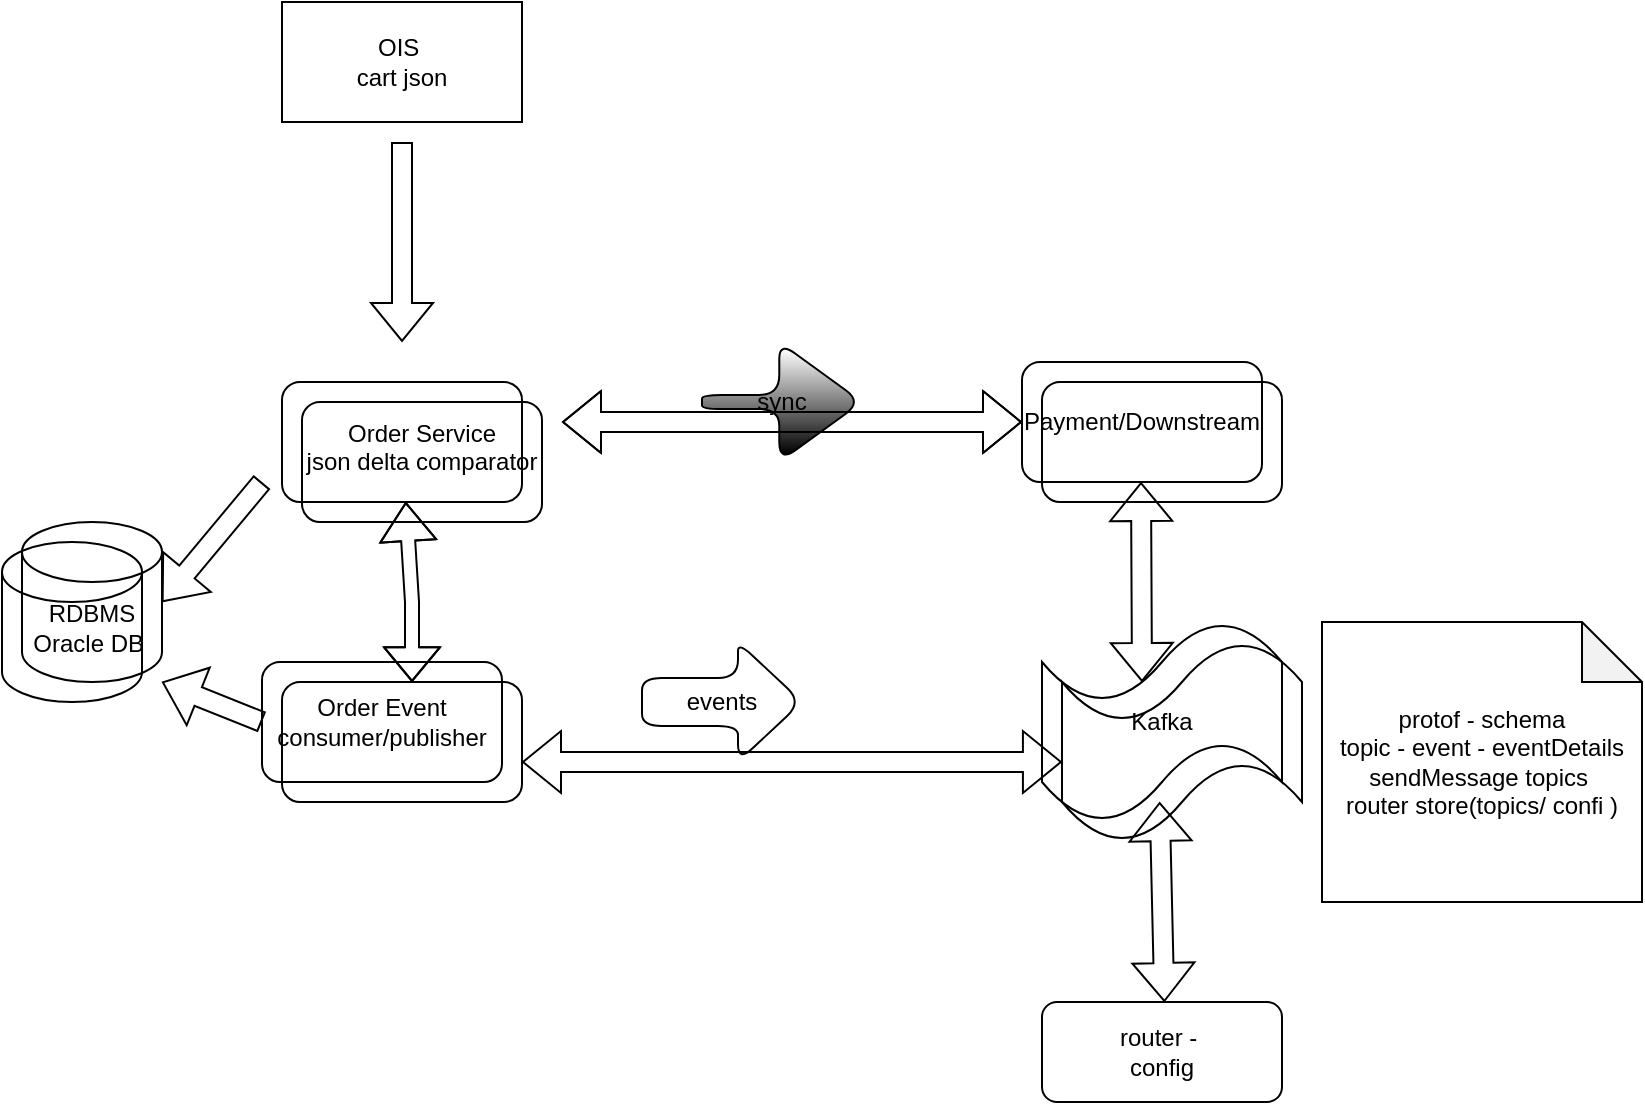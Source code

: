 <mxfile version="24.4.3" type="device">
  <diagram name="Page-1" id="xFu32hCcl2DCEVELUWvM">
    <mxGraphModel dx="1882" dy="1601" grid="1" gridSize="10" guides="1" tooltips="1" connect="1" arrows="1" fold="1" page="1" pageScale="1" pageWidth="850" pageHeight="1100" math="0" shadow="0">
      <root>
        <mxCell id="0" />
        <mxCell id="1" parent="0" />
        <mxCell id="KYUgdhLQtjPnYYOKLARj-1" value="Order Service&lt;div&gt;json delta comparator&lt;/div&gt;&lt;div&gt;&lt;br&gt;&lt;/div&gt;" style="rounded=1;whiteSpace=wrap;html=1;" parent="1" vertex="1">
          <mxGeometry x="140" y="180" width="120" height="60" as="geometry" />
        </mxCell>
        <mxCell id="KYUgdhLQtjPnYYOKLARj-2" value="Order Event&lt;div&gt;consumer/publisher&lt;/div&gt;" style="rounded=1;whiteSpace=wrap;html=1;" parent="1" vertex="1">
          <mxGeometry x="120" y="310" width="120" height="60" as="geometry" />
        </mxCell>
        <mxCell id="KYUgdhLQtjPnYYOKLARj-3" value="sync" style="shape=singleArrow;whiteSpace=wrap;html=1;arrowWidth=0.118;arrowSize=0.517;rounded=1;fillColor=default;gradientColor=default;" parent="1" vertex="1">
          <mxGeometry x="340" y="150" width="80" height="60" as="geometry" />
        </mxCell>
        <mxCell id="KYUgdhLQtjPnYYOKLARj-5" value="Payment/Downstream" style="whiteSpace=wrap;html=1;rounded=1;" parent="1" vertex="1">
          <mxGeometry x="500" y="160" width="120" height="60" as="geometry" />
        </mxCell>
        <mxCell id="KYUgdhLQtjPnYYOKLARj-8" value="events" style="shape=singleArrow;whiteSpace=wrap;html=1;arrowWidth=0.4;arrowSize=0.4;rounded=1;" parent="1" vertex="1">
          <mxGeometry x="310" y="300" width="80" height="60" as="geometry" />
        </mxCell>
        <mxCell id="KYUgdhLQtjPnYYOKLARj-12" value="Kafka" style="shape=tape;whiteSpace=wrap;html=1;" parent="1" vertex="1">
          <mxGeometry x="510" y="290" width="120" height="100" as="geometry" />
        </mxCell>
        <mxCell id="KYUgdhLQtjPnYYOKLARj-15" value="" style="shape=flexArrow;endArrow=classic;html=1;rounded=0;" parent="1" edge="1">
          <mxGeometry width="50" height="50" relative="1" as="geometry">
            <mxPoint x="190" y="50" as="sourcePoint" />
            <mxPoint x="190" y="150" as="targetPoint" />
          </mxGeometry>
        </mxCell>
        <mxCell id="KYUgdhLQtjPnYYOKLARj-17" value="protof - schema&lt;div&gt;topic - event - eventDetails&lt;/div&gt;&lt;div&gt;sendMessage topics&amp;nbsp;&lt;/div&gt;&lt;div&gt;router store(topics/ confi )&lt;/div&gt;" style="shape=note;whiteSpace=wrap;html=1;backgroundOutline=1;darkOpacity=0.05;" parent="1" vertex="1">
          <mxGeometry x="650" y="290" width="160" height="140" as="geometry" />
        </mxCell>
        <mxCell id="KYUgdhLQtjPnYYOKLARj-18" value="router -&amp;nbsp;&lt;div&gt;config&lt;/div&gt;" style="rounded=1;whiteSpace=wrap;html=1;" parent="1" vertex="1">
          <mxGeometry x="510" y="480" width="120" height="50" as="geometry" />
        </mxCell>
        <mxCell id="KYUgdhLQtjPnYYOKLARj-24" value="" style="rounded=1;whiteSpace=wrap;html=1;fillColor=none;" parent="1" vertex="1">
          <mxGeometry x="130" y="320" width="120" height="60" as="geometry" />
        </mxCell>
        <mxCell id="KYUgdhLQtjPnYYOKLARj-25" value="" style="rounded=1;whiteSpace=wrap;html=1;fillColor=none;" parent="1" vertex="1">
          <mxGeometry x="130" y="170" width="120" height="60" as="geometry" />
        </mxCell>
        <mxCell id="KYUgdhLQtjPnYYOKLARj-26" value="" style="shape=flexArrow;endArrow=classic;startArrow=classic;html=1;rounded=0;exitX=1;exitY=0.5;exitDx=0;exitDy=0;fillColor=none;strokeColor=default;shadow=0;" parent="1" edge="1">
          <mxGeometry width="100" height="100" relative="1" as="geometry">
            <mxPoint x="270" y="190" as="sourcePoint" />
            <mxPoint x="500" y="190" as="targetPoint" />
            <Array as="points">
              <mxPoint x="340" y="190" />
              <mxPoint x="360" y="190" />
            </Array>
          </mxGeometry>
        </mxCell>
        <mxCell id="KYUgdhLQtjPnYYOKLARj-29" value="RDBMS Oracle DB&amp;nbsp;" style="shape=cylinder3;whiteSpace=wrap;html=1;boundedLbl=1;backgroundOutline=1;size=15;" parent="1" vertex="1">
          <mxGeometry y="240" width="70" height="80" as="geometry" />
        </mxCell>
        <mxCell id="KYUgdhLQtjPnYYOKLARj-32" value="" style="shape=flexArrow;endArrow=classic;html=1;rounded=0;" parent="1" edge="1">
          <mxGeometry width="50" height="50" relative="1" as="geometry">
            <mxPoint x="120" y="220" as="sourcePoint" />
            <mxPoint x="70" y="280" as="targetPoint" />
          </mxGeometry>
        </mxCell>
        <mxCell id="KYUgdhLQtjPnYYOKLARj-33" value="" style="shape=flexArrow;endArrow=classic;startArrow=classic;html=1;rounded=0;width=7;startSize=5.29;" parent="1" target="KYUgdhLQtjPnYYOKLARj-25" edge="1">
          <mxGeometry width="100" height="100" relative="1" as="geometry">
            <mxPoint x="195" y="320" as="sourcePoint" />
            <mxPoint x="185" y="240" as="targetPoint" />
            <Array as="points">
              <mxPoint x="195" y="280" />
            </Array>
          </mxGeometry>
        </mxCell>
        <mxCell id="KYUgdhLQtjPnYYOKLARj-34" value="" style="shape=flexArrow;endArrow=classic;html=1;rounded=0;" parent="1" edge="1">
          <mxGeometry width="50" height="50" relative="1" as="geometry">
            <mxPoint x="120" y="340" as="sourcePoint" />
            <mxPoint x="70" y="320" as="targetPoint" />
          </mxGeometry>
        </mxCell>
        <mxCell id="KYUgdhLQtjPnYYOKLARj-35" value="" style="shape=cylinder3;whiteSpace=wrap;html=1;boundedLbl=1;backgroundOutline=1;size=15;fillColor=none;" parent="1" vertex="1">
          <mxGeometry x="-10" y="250" width="70" height="80" as="geometry" />
        </mxCell>
        <mxCell id="KYUgdhLQtjPnYYOKLARj-36" value="" style="shape=flexArrow;endArrow=classic;startArrow=classic;html=1;rounded=0;entryX=0.083;entryY=0.7;entryDx=0;entryDy=0;entryPerimeter=0;" parent="1" target="KYUgdhLQtjPnYYOKLARj-12" edge="1">
          <mxGeometry width="100" height="100" relative="1" as="geometry">
            <mxPoint x="250" y="360" as="sourcePoint" />
            <mxPoint x="350" y="260" as="targetPoint" />
          </mxGeometry>
        </mxCell>
        <mxCell id="KYUgdhLQtjPnYYOKLARj-40" value="" style="shape=flexArrow;endArrow=classic;startArrow=classic;html=1;rounded=0;" parent="1" edge="1">
          <mxGeometry width="100" height="100" relative="1" as="geometry">
            <mxPoint x="560" y="320" as="sourcePoint" />
            <mxPoint x="559.5" y="220" as="targetPoint" />
          </mxGeometry>
        </mxCell>
        <mxCell id="KYUgdhLQtjPnYYOKLARj-41" value="" style="shape=flexArrow;endArrow=classic;startArrow=classic;html=1;rounded=0;" parent="1" edge="1">
          <mxGeometry width="100" height="100" relative="1" as="geometry">
            <mxPoint x="571.17" y="480" as="sourcePoint" />
            <mxPoint x="568.83" y="380" as="targetPoint" />
          </mxGeometry>
        </mxCell>
        <mxCell id="KYUgdhLQtjPnYYOKLARj-44" value="" style="rounded=1;whiteSpace=wrap;html=1;fillColor=none;" parent="1" vertex="1">
          <mxGeometry x="510" y="170" width="120" height="60" as="geometry" />
        </mxCell>
        <mxCell id="KYUgdhLQtjPnYYOKLARj-45" value="" style="shape=tape;whiteSpace=wrap;html=1;fillColor=none;" parent="1" vertex="1">
          <mxGeometry x="520" y="300" width="120" height="100" as="geometry" />
        </mxCell>
        <mxCell id="7fA53wQvLfmNKY042Kc0-1" value="OIS&amp;nbsp;&lt;br&gt;cart json" style="rounded=0;whiteSpace=wrap;html=1;" vertex="1" parent="1">
          <mxGeometry x="130" y="-20" width="120" height="60" as="geometry" />
        </mxCell>
      </root>
    </mxGraphModel>
  </diagram>
</mxfile>
